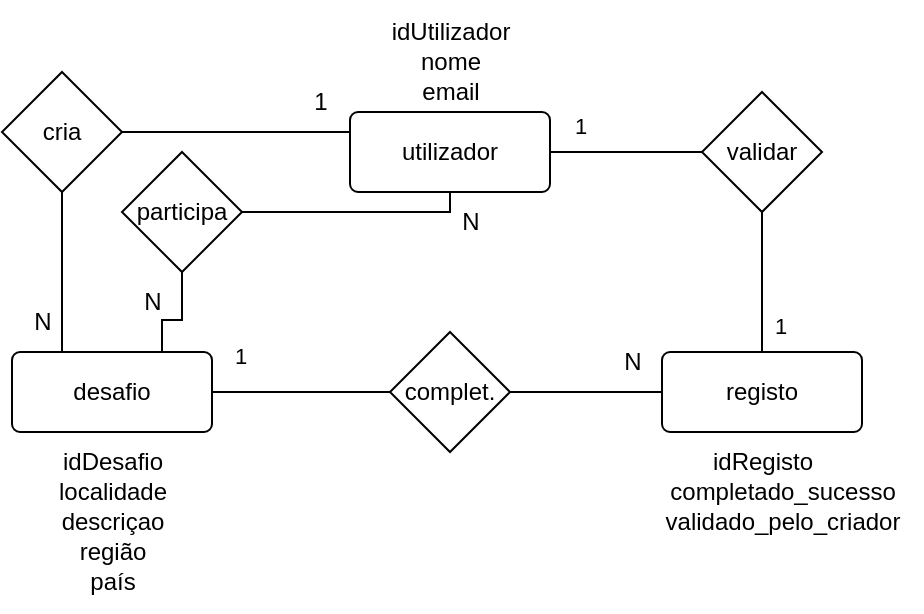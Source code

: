<mxfile version="22.1.5" type="device">
  <diagram name="Página-1" id="k29LO2Y5olFIAJzZQsGU">
    <mxGraphModel dx="1050" dy="1691" grid="1" gridSize="10" guides="1" tooltips="1" connect="1" arrows="1" fold="1" page="1" pageScale="1" pageWidth="827" pageHeight="1169" math="0" shadow="0">
      <root>
        <mxCell id="0" />
        <mxCell id="1" parent="0" />
        <mxCell id="_OX-JBq8yyOv4rNZ1e_I-90" value="idUtilizador" style="text;html=1;align=center;verticalAlign=middle;resizable=0;points=[];autosize=1;strokeColor=none;fillColor=none;fontSize=12;" parent="1" vertex="1">
          <mxGeometry x="324" y="-759.5" width="80" height="30" as="geometry" />
        </mxCell>
        <mxCell id="_OX-JBq8yyOv4rNZ1e_I-91" value="nome" style="text;html=1;align=center;verticalAlign=middle;resizable=0;points=[];autosize=1;strokeColor=none;fillColor=none;fontSize=12;" parent="1" vertex="1">
          <mxGeometry x="339" y="-744" width="50" height="30" as="geometry" />
        </mxCell>
        <mxCell id="m8FWC069CCOMlwwMVzGk-7" value="desafio" style="rounded=1;arcSize=10;whiteSpace=wrap;html=1;align=center;" parent="1" vertex="1">
          <mxGeometry x="145" y="-584" width="100" height="40" as="geometry" />
        </mxCell>
        <mxCell id="m8FWC069CCOMlwwMVzGk-30" value="utilizador" style="rounded=1;arcSize=10;whiteSpace=wrap;html=1;align=center;" parent="1" vertex="1">
          <mxGeometry x="314" y="-704" width="100" height="40" as="geometry" />
        </mxCell>
        <mxCell id="m8FWC069CCOMlwwMVzGk-33" value="registo" style="rounded=1;arcSize=10;whiteSpace=wrap;html=1;align=center;" parent="1" vertex="1">
          <mxGeometry x="470" y="-584" width="100" height="40" as="geometry" />
        </mxCell>
        <mxCell id="m8FWC069CCOMlwwMVzGk-37" value="cria" style="rhombus;whiteSpace=wrap;html=1;" parent="1" vertex="1">
          <mxGeometry x="140" y="-724" width="60" height="60" as="geometry" />
        </mxCell>
        <mxCell id="m8FWC069CCOMlwwMVzGk-42" value="validar" style="rhombus;whiteSpace=wrap;html=1;" parent="1" vertex="1">
          <mxGeometry x="490" y="-714" width="60" height="60" as="geometry" />
        </mxCell>
        <mxCell id="A9Ve7NAt99WnuOBKvE6o-100" value="" style="endArrow=none;html=1;rounded=0;exitX=0;exitY=0.5;exitDx=0;exitDy=0;entryX=1;entryY=0.5;entryDx=0;entryDy=0;" parent="1" source="m8FWC069CCOMlwwMVzGk-42" target="m8FWC069CCOMlwwMVzGk-30" edge="1">
          <mxGeometry width="50" height="50" relative="1" as="geometry">
            <mxPoint x="406" y="-960" as="sourcePoint" />
            <mxPoint x="420" y="-679" as="targetPoint" />
          </mxGeometry>
        </mxCell>
        <mxCell id="A9Ve7NAt99WnuOBKvE6o-101" value="" style="endArrow=none;html=1;rounded=0;entryX=0.5;entryY=1;entryDx=0;entryDy=0;" parent="1" source="m8FWC069CCOMlwwMVzGk-33" target="m8FWC069CCOMlwwMVzGk-42" edge="1">
          <mxGeometry width="50" height="50" relative="1" as="geometry">
            <mxPoint x="590" y="-690" as="sourcePoint" />
            <mxPoint x="495" y="-790" as="targetPoint" />
          </mxGeometry>
        </mxCell>
        <mxCell id="A9Ve7NAt99WnuOBKvE6o-103" value="" style="endArrow=none;html=1;rounded=0;exitX=0;exitY=0.25;exitDx=0;exitDy=0;entryX=1;entryY=0.5;entryDx=0;entryDy=0;" parent="1" source="m8FWC069CCOMlwwMVzGk-30" target="m8FWC069CCOMlwwMVzGk-37" edge="1">
          <mxGeometry width="50" height="50" relative="1" as="geometry">
            <mxPoint x="280" y="-677" as="sourcePoint" />
            <mxPoint x="240" y="-682" as="targetPoint" />
          </mxGeometry>
        </mxCell>
        <mxCell id="A9Ve7NAt99WnuOBKvE6o-135" value="N&lt;br&gt;" style="text;html=1;align=center;verticalAlign=middle;resizable=0;points=[];autosize=1;strokeColor=none;fillColor=none;" parent="1" vertex="1">
          <mxGeometry x="145" y="-614" width="30" height="30" as="geometry" />
        </mxCell>
        <mxCell id="A9Ve7NAt99WnuOBKvE6o-160" value="&lt;font style=&quot;vertical-align: inherit;&quot;&gt;&lt;font style=&quot;vertical-align: inherit;&quot;&gt;1&lt;/font&gt;&lt;/font&gt;" style="text;html=1;align=center;verticalAlign=middle;resizable=0;points=[];autosize=1;strokeColor=none;fillColor=none;" parent="1" vertex="1">
          <mxGeometry x="284" y="-724" width="30" height="30" as="geometry" />
        </mxCell>
        <mxCell id="LG2tEvLyeP2BqsjF69uh-1" value="email" style="text;html=1;align=center;verticalAlign=middle;resizable=0;points=[];autosize=1;strokeColor=none;fillColor=none;fontSize=12;" parent="1" vertex="1">
          <mxGeometry x="339" y="-729.5" width="50" height="30" as="geometry" />
        </mxCell>
        <mxCell id="LG2tEvLyeP2BqsjF69uh-3" value="idDesafio" style="text;html=1;align=center;verticalAlign=middle;resizable=0;points=[];autosize=1;strokeColor=none;fillColor=none;fontSize=12;" parent="1" vertex="1">
          <mxGeometry x="160" y="-544" width="70" height="30" as="geometry" />
        </mxCell>
        <mxCell id="LG2tEvLyeP2BqsjF69uh-5" value="descriçao" style="text;html=1;align=center;verticalAlign=middle;resizable=0;points=[];autosize=1;strokeColor=none;fillColor=none;fontSize=12;" parent="1" vertex="1">
          <mxGeometry x="160" y="-514" width="70" height="30" as="geometry" />
        </mxCell>
        <mxCell id="LG2tEvLyeP2BqsjF69uh-6" value="país" style="text;html=1;align=center;verticalAlign=middle;resizable=0;points=[];autosize=1;strokeColor=none;fillColor=none;fontSize=12;" parent="1" vertex="1">
          <mxGeometry x="170" y="-484" width="50" height="30" as="geometry" />
        </mxCell>
        <mxCell id="LG2tEvLyeP2BqsjF69uh-7" value="região" style="text;html=1;align=center;verticalAlign=middle;resizable=0;points=[];autosize=1;strokeColor=none;fillColor=none;fontSize=12;" parent="1" vertex="1">
          <mxGeometry x="165" y="-499.5" width="60" height="30" as="geometry" />
        </mxCell>
        <mxCell id="LG2tEvLyeP2BqsjF69uh-9" value="localidade" style="text;html=1;align=center;verticalAlign=middle;resizable=0;points=[];autosize=1;strokeColor=none;fillColor=none;fontSize=12;" parent="1" vertex="1">
          <mxGeometry x="155" y="-529.5" width="80" height="30" as="geometry" />
        </mxCell>
        <mxCell id="LG2tEvLyeP2BqsjF69uh-10" value="idRegisto" style="text;html=1;align=center;verticalAlign=middle;resizable=0;points=[];autosize=1;strokeColor=none;fillColor=none;fontSize=12;" parent="1" vertex="1">
          <mxGeometry x="485" y="-544" width="70" height="30" as="geometry" />
        </mxCell>
        <mxCell id="LG2tEvLyeP2BqsjF69uh-13" value="validado_pelo_criador" style="text;html=1;align=center;verticalAlign=middle;resizable=0;points=[];autosize=1;strokeColor=none;fillColor=none;fontSize=12;" parent="1" vertex="1">
          <mxGeometry x="460" y="-514" width="140" height="30" as="geometry" />
        </mxCell>
        <mxCell id="LG2tEvLyeP2BqsjF69uh-14" value="completado_sucesso" style="text;html=1;align=center;verticalAlign=middle;resizable=0;points=[];autosize=1;strokeColor=none;fillColor=none;fontSize=12;" parent="1" vertex="1">
          <mxGeometry x="460" y="-529.5" width="140" height="30" as="geometry" />
        </mxCell>
        <mxCell id="LG2tEvLyeP2BqsjF69uh-16" value="complet." style="rhombus;whiteSpace=wrap;html=1;" parent="1" vertex="1">
          <mxGeometry x="334" y="-594" width="60" height="60" as="geometry" />
        </mxCell>
        <mxCell id="LG2tEvLyeP2BqsjF69uh-17" value="" style="endArrow=none;html=1;rounded=0;exitX=0;exitY=0.5;exitDx=0;exitDy=0;entryX=1;entryY=0.5;entryDx=0;entryDy=0;" parent="1" source="m8FWC069CCOMlwwMVzGk-33" target="LG2tEvLyeP2BqsjF69uh-16" edge="1">
          <mxGeometry width="50" height="50" relative="1" as="geometry">
            <mxPoint x="500" y="-674" as="sourcePoint" />
            <mxPoint x="424" y="-674" as="targetPoint" />
          </mxGeometry>
        </mxCell>
        <mxCell id="LG2tEvLyeP2BqsjF69uh-18" value="" style="endArrow=none;html=1;rounded=0;exitX=0;exitY=0.5;exitDx=0;exitDy=0;entryX=1;entryY=0.5;entryDx=0;entryDy=0;" parent="1" source="LG2tEvLyeP2BqsjF69uh-16" target="m8FWC069CCOMlwwMVzGk-7" edge="1">
          <mxGeometry width="50" height="50" relative="1" as="geometry">
            <mxPoint x="321" y="-564.36" as="sourcePoint" />
            <mxPoint x="280" y="-550" as="targetPoint" />
          </mxGeometry>
        </mxCell>
        <mxCell id="LG2tEvLyeP2BqsjF69uh-19" value="1" style="edgeLabel;html=1;align=center;verticalAlign=middle;resizable=0;points=[];" parent="1" vertex="1" connectable="0">
          <mxGeometry x="550.0" y="-593.998" as="geometry">
            <mxPoint x="-21" y="-3" as="offset" />
          </mxGeometry>
        </mxCell>
        <mxCell id="LG2tEvLyeP2BqsjF69uh-20" value="1" style="edgeLabel;html=1;align=center;verticalAlign=middle;resizable=0;points=[];" parent="1" vertex="1" connectable="0">
          <mxGeometry x="450.0" y="-694.498" as="geometry">
            <mxPoint x="-21" y="-3" as="offset" />
          </mxGeometry>
        </mxCell>
        <mxCell id="LG2tEvLyeP2BqsjF69uh-21" value="N&lt;br&gt;" style="text;html=1;align=center;verticalAlign=middle;resizable=0;points=[];autosize=1;strokeColor=none;fillColor=none;" parent="1" vertex="1">
          <mxGeometry x="440" y="-594.0" width="30" height="30" as="geometry" />
        </mxCell>
        <mxCell id="LG2tEvLyeP2BqsjF69uh-22" value="1" style="edgeLabel;html=1;align=center;verticalAlign=middle;resizable=0;points=[];" parent="1" vertex="1" connectable="0">
          <mxGeometry x="280.0" y="-578.998" as="geometry">
            <mxPoint x="-21" y="-3" as="offset" />
          </mxGeometry>
        </mxCell>
        <mxCell id="ewBVVVlj6XX4nbLFyOXV-1" value="" style="endArrow=none;html=1;rounded=0;exitX=0.5;exitY=1;exitDx=0;exitDy=0;entryX=1;entryY=0.5;entryDx=0;entryDy=0;" parent="1" source="m8FWC069CCOMlwwMVzGk-30" target="ewBVVVlj6XX4nbLFyOXV-2" edge="1">
          <mxGeometry width="50" height="50" relative="1" as="geometry">
            <mxPoint x="310" y="-670" as="sourcePoint" />
            <mxPoint x="280" y="-674" as="targetPoint" />
            <Array as="points">
              <mxPoint x="364" y="-654" />
            </Array>
          </mxGeometry>
        </mxCell>
        <mxCell id="ewBVVVlj6XX4nbLFyOXV-2" value="participa" style="rhombus;whiteSpace=wrap;html=1;" parent="1" vertex="1">
          <mxGeometry x="200" y="-684" width="60" height="60" as="geometry" />
        </mxCell>
        <mxCell id="ewBVVVlj6XX4nbLFyOXV-3" value="" style="endArrow=none;html=1;rounded=0;exitX=0.5;exitY=1;exitDx=0;exitDy=0;entryX=0.25;entryY=0;entryDx=0;entryDy=0;" parent="1" source="m8FWC069CCOMlwwMVzGk-37" target="m8FWC069CCOMlwwMVzGk-7" edge="1">
          <mxGeometry width="50" height="50" relative="1" as="geometry">
            <mxPoint x="119" y="-654" as="sourcePoint" />
            <mxPoint x="10" y="-654" as="targetPoint" />
          </mxGeometry>
        </mxCell>
        <mxCell id="ewBVVVlj6XX4nbLFyOXV-4" value="" style="endArrow=none;html=1;rounded=0;exitX=0.5;exitY=1;exitDx=0;exitDy=0;entryX=0.75;entryY=0;entryDx=0;entryDy=0;" parent="1" source="ewBVVVlj6XX4nbLFyOXV-2" target="m8FWC069CCOMlwwMVzGk-7" edge="1">
          <mxGeometry width="50" height="50" relative="1" as="geometry">
            <mxPoint x="180" y="-654" as="sourcePoint" />
            <mxPoint x="230" y="-590" as="targetPoint" />
            <Array as="points">
              <mxPoint x="230" y="-600" />
              <mxPoint x="220" y="-600" />
            </Array>
          </mxGeometry>
        </mxCell>
        <mxCell id="3SzaWMMR1ydV6BAzwiTZ-1" value="N&lt;br&gt;" style="text;html=1;align=center;verticalAlign=middle;resizable=0;points=[];autosize=1;strokeColor=none;fillColor=none;" parent="1" vertex="1">
          <mxGeometry x="200" y="-624" width="30" height="30" as="geometry" />
        </mxCell>
        <mxCell id="3SzaWMMR1ydV6BAzwiTZ-2" value="N&lt;br&gt;" style="text;html=1;align=center;verticalAlign=middle;resizable=0;points=[];autosize=1;strokeColor=none;fillColor=none;" parent="1" vertex="1">
          <mxGeometry x="359" y="-664" width="30" height="30" as="geometry" />
        </mxCell>
      </root>
    </mxGraphModel>
  </diagram>
</mxfile>
